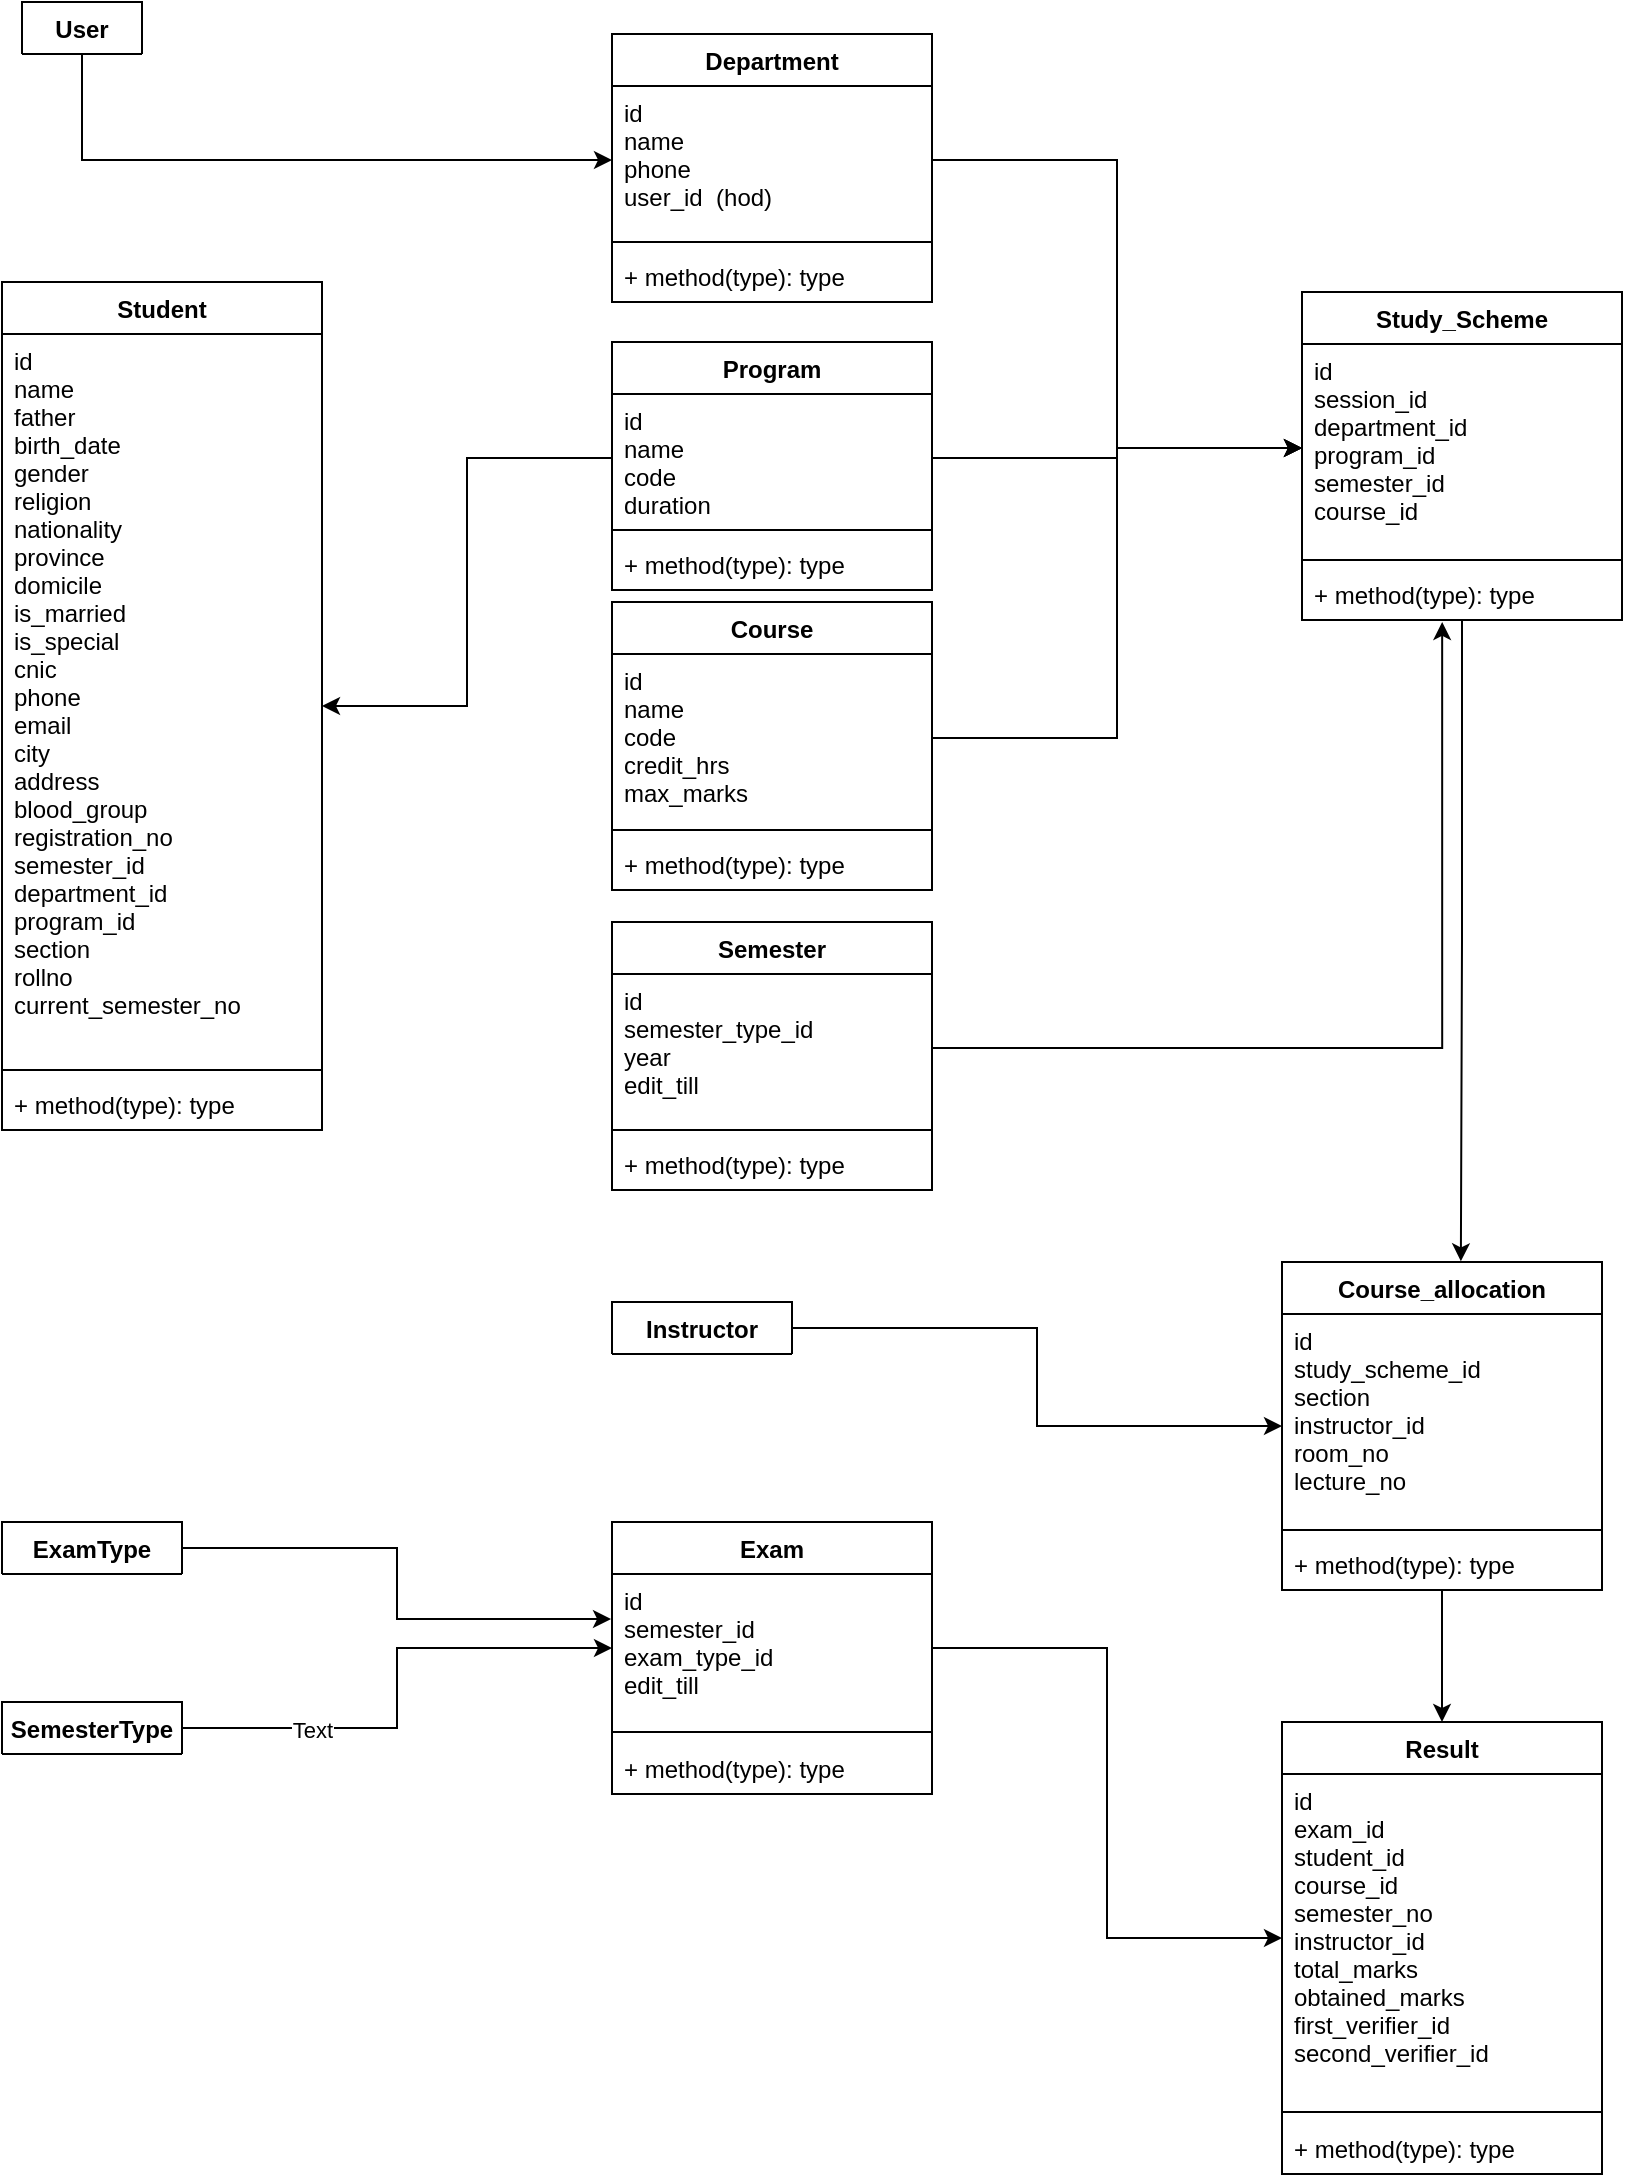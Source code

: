 <mxfile version="16.5.1" type="device"><diagram id="hwj4BJxnEExHwpKaLfDj" name="Page-1"><mxGraphModel dx="782" dy="1639" grid="1" gridSize="10" guides="1" tooltips="1" connect="1" arrows="1" fold="1" page="1" pageScale="1" pageWidth="850" pageHeight="1100" math="0" shadow="0"><root><mxCell id="0"/><mxCell id="1" parent="0"/><mxCell id="mYyRvRIFbUzqoPdbYUCd-1" value="Student" style="swimlane;fontStyle=1;align=center;verticalAlign=top;childLayout=stackLayout;horizontal=1;startSize=26;horizontalStack=0;resizeParent=1;resizeParentMax=0;resizeLast=0;collapsible=1;marginBottom=0;" parent="1" vertex="1"><mxGeometry x="40" y="-740" width="160" height="424" as="geometry"/></mxCell><mxCell id="mYyRvRIFbUzqoPdbYUCd-2" value="id&#10;name&#10;father&#10;birth_date&#10;gender&#10;religion&#10;nationality&#10;province&#10;domicile&#10;is_married&#10;is_special&#10;cnic&#10;phone&#10;email&#10;city&#10;address&#10;blood_group&#10;registration_no&#10;semester_id&#10;department_id&#10;program_id&#10;section&#10;rollno&#10;current_semester_no&#10;" style="text;strokeColor=none;fillColor=none;align=left;verticalAlign=top;spacingLeft=4;spacingRight=4;overflow=hidden;rotatable=0;points=[[0,0.5],[1,0.5]];portConstraint=eastwest;" parent="mYyRvRIFbUzqoPdbYUCd-1" vertex="1"><mxGeometry y="26" width="160" height="364" as="geometry"/></mxCell><mxCell id="mYyRvRIFbUzqoPdbYUCd-3" value="" style="line;strokeWidth=1;fillColor=none;align=left;verticalAlign=middle;spacingTop=-1;spacingLeft=3;spacingRight=3;rotatable=0;labelPosition=right;points=[];portConstraint=eastwest;" parent="mYyRvRIFbUzqoPdbYUCd-1" vertex="1"><mxGeometry y="390" width="160" height="8" as="geometry"/></mxCell><mxCell id="mYyRvRIFbUzqoPdbYUCd-4" value="+ method(type): type" style="text;strokeColor=none;fillColor=none;align=left;verticalAlign=top;spacingLeft=4;spacingRight=4;overflow=hidden;rotatable=0;points=[[0,0.5],[1,0.5]];portConstraint=eastwest;" parent="mYyRvRIFbUzqoPdbYUCd-1" vertex="1"><mxGeometry y="398" width="160" height="26" as="geometry"/></mxCell><mxCell id="mYyRvRIFbUzqoPdbYUCd-5" value="Course" style="swimlane;fontStyle=1;align=center;verticalAlign=top;childLayout=stackLayout;horizontal=1;startSize=26;horizontalStack=0;resizeParent=1;resizeParentMax=0;resizeLast=0;collapsible=1;marginBottom=0;" parent="1" vertex="1"><mxGeometry x="345" y="-580" width="160" height="144" as="geometry"><mxRectangle x="345" y="-580" width="70" height="26" as="alternateBounds"/></mxGeometry></mxCell><mxCell id="mYyRvRIFbUzqoPdbYUCd-6" value="id&#10;name&#10;code&#10;credit_hrs&#10;max_marks&#10;" style="text;strokeColor=none;fillColor=none;align=left;verticalAlign=top;spacingLeft=4;spacingRight=4;overflow=hidden;rotatable=0;points=[[0,0.5],[1,0.5]];portConstraint=eastwest;" parent="mYyRvRIFbUzqoPdbYUCd-5" vertex="1"><mxGeometry y="26" width="160" height="84" as="geometry"/></mxCell><mxCell id="mYyRvRIFbUzqoPdbYUCd-7" value="" style="line;strokeWidth=1;fillColor=none;align=left;verticalAlign=middle;spacingTop=-1;spacingLeft=3;spacingRight=3;rotatable=0;labelPosition=right;points=[];portConstraint=eastwest;" parent="mYyRvRIFbUzqoPdbYUCd-5" vertex="1"><mxGeometry y="110" width="160" height="8" as="geometry"/></mxCell><mxCell id="mYyRvRIFbUzqoPdbYUCd-8" value="+ method(type): type" style="text;strokeColor=none;fillColor=none;align=left;verticalAlign=top;spacingLeft=4;spacingRight=4;overflow=hidden;rotatable=0;points=[[0,0.5],[1,0.5]];portConstraint=eastwest;" parent="mYyRvRIFbUzqoPdbYUCd-5" vertex="1"><mxGeometry y="118" width="160" height="26" as="geometry"/></mxCell><mxCell id="mYyRvRIFbUzqoPdbYUCd-9" value="Program" style="swimlane;fontStyle=1;align=center;verticalAlign=top;childLayout=stackLayout;horizontal=1;startSize=26;horizontalStack=0;resizeParent=1;resizeParentMax=0;resizeLast=0;collapsible=1;marginBottom=0;" parent="1" vertex="1"><mxGeometry x="345" y="-710" width="160" height="124" as="geometry"><mxRectangle x="345" y="-710" width="80" height="26" as="alternateBounds"/></mxGeometry></mxCell><mxCell id="mYyRvRIFbUzqoPdbYUCd-10" value="id&#10;name&#10;code&#10;duration &#10;&#10;" style="text;strokeColor=none;fillColor=none;align=left;verticalAlign=top;spacingLeft=4;spacingRight=4;overflow=hidden;rotatable=0;points=[[0,0.5],[1,0.5]];portConstraint=eastwest;" parent="mYyRvRIFbUzqoPdbYUCd-9" vertex="1"><mxGeometry y="26" width="160" height="64" as="geometry"/></mxCell><mxCell id="mYyRvRIFbUzqoPdbYUCd-11" value="" style="line;strokeWidth=1;fillColor=none;align=left;verticalAlign=middle;spacingTop=-1;spacingLeft=3;spacingRight=3;rotatable=0;labelPosition=right;points=[];portConstraint=eastwest;" parent="mYyRvRIFbUzqoPdbYUCd-9" vertex="1"><mxGeometry y="90" width="160" height="8" as="geometry"/></mxCell><mxCell id="mYyRvRIFbUzqoPdbYUCd-12" value="+ method(type): type" style="text;strokeColor=none;fillColor=none;align=left;verticalAlign=top;spacingLeft=4;spacingRight=4;overflow=hidden;rotatable=0;points=[[0,0.5],[1,0.5]];portConstraint=eastwest;" parent="mYyRvRIFbUzqoPdbYUCd-9" vertex="1"><mxGeometry y="98" width="160" height="26" as="geometry"/></mxCell><mxCell id="mYyRvRIFbUzqoPdbYUCd-13" value="Semester" style="swimlane;fontStyle=1;align=center;verticalAlign=top;childLayout=stackLayout;horizontal=1;startSize=26;horizontalStack=0;resizeParent=1;resizeParentMax=0;resizeLast=0;collapsible=1;marginBottom=0;" parent="1" vertex="1"><mxGeometry x="345" y="-420" width="160" height="134" as="geometry"/></mxCell><mxCell id="mYyRvRIFbUzqoPdbYUCd-14" value="id&#10;semester_type_id&#10;year&#10;edit_till" style="text;strokeColor=none;fillColor=none;align=left;verticalAlign=top;spacingLeft=4;spacingRight=4;overflow=hidden;rotatable=0;points=[[0,0.5],[1,0.5]];portConstraint=eastwest;" parent="mYyRvRIFbUzqoPdbYUCd-13" vertex="1"><mxGeometry y="26" width="160" height="74" as="geometry"/></mxCell><mxCell id="mYyRvRIFbUzqoPdbYUCd-15" value="" style="line;strokeWidth=1;fillColor=none;align=left;verticalAlign=middle;spacingTop=-1;spacingLeft=3;spacingRight=3;rotatable=0;labelPosition=right;points=[];portConstraint=eastwest;" parent="mYyRvRIFbUzqoPdbYUCd-13" vertex="1"><mxGeometry y="100" width="160" height="8" as="geometry"/></mxCell><mxCell id="mYyRvRIFbUzqoPdbYUCd-16" value="+ method(type): type" style="text;strokeColor=none;fillColor=none;align=left;verticalAlign=top;spacingLeft=4;spacingRight=4;overflow=hidden;rotatable=0;points=[[0,0.5],[1,0.5]];portConstraint=eastwest;" parent="mYyRvRIFbUzqoPdbYUCd-13" vertex="1"><mxGeometry y="108" width="160" height="26" as="geometry"/></mxCell><mxCell id="REiJz7-zz85J-EF6ZOLV-11" style="edgeStyle=orthogonalEdgeStyle;rounded=0;orthogonalLoop=1;jettySize=auto;html=1;entryX=0.559;entryY=-0.002;entryDx=0;entryDy=0;entryPerimeter=0;" parent="1" source="mYyRvRIFbUzqoPdbYUCd-17" target="mYyRvRIFbUzqoPdbYUCd-21" edge="1"><mxGeometry relative="1" as="geometry"/></mxCell><mxCell id="mYyRvRIFbUzqoPdbYUCd-17" value="Study_Scheme" style="swimlane;fontStyle=1;align=center;verticalAlign=top;childLayout=stackLayout;horizontal=1;startSize=26;horizontalStack=0;resizeParent=1;resizeParentMax=0;resizeLast=0;collapsible=1;marginBottom=0;" parent="1" vertex="1"><mxGeometry x="690" y="-735" width="160" height="164" as="geometry"/></mxCell><mxCell id="mYyRvRIFbUzqoPdbYUCd-18" value="id&#10;session_id&#10;department_id&#10;program_id&#10;semester_id&#10;course_id" style="text;strokeColor=none;fillColor=none;align=left;verticalAlign=top;spacingLeft=4;spacingRight=4;overflow=hidden;rotatable=0;points=[[0,0.5],[1,0.5]];portConstraint=eastwest;" parent="mYyRvRIFbUzqoPdbYUCd-17" vertex="1"><mxGeometry y="26" width="160" height="104" as="geometry"/></mxCell><mxCell id="mYyRvRIFbUzqoPdbYUCd-19" value="" style="line;strokeWidth=1;fillColor=none;align=left;verticalAlign=middle;spacingTop=-1;spacingLeft=3;spacingRight=3;rotatable=0;labelPosition=right;points=[];portConstraint=eastwest;" parent="mYyRvRIFbUzqoPdbYUCd-17" vertex="1"><mxGeometry y="130" width="160" height="8" as="geometry"/></mxCell><mxCell id="mYyRvRIFbUzqoPdbYUCd-20" value="+ method(type): type" style="text;strokeColor=none;fillColor=none;align=left;verticalAlign=top;spacingLeft=4;spacingRight=4;overflow=hidden;rotatable=0;points=[[0,0.5],[1,0.5]];portConstraint=eastwest;" parent="mYyRvRIFbUzqoPdbYUCd-17" vertex="1"><mxGeometry y="138" width="160" height="26" as="geometry"/></mxCell><mxCell id="REiJz7-zz85J-EF6ZOLV-34" value="" style="edgeStyle=orthogonalEdgeStyle;rounded=0;orthogonalLoop=1;jettySize=auto;html=1;" parent="1" source="mYyRvRIFbUzqoPdbYUCd-21" target="REiJz7-zz85J-EF6ZOLV-29" edge="1"><mxGeometry relative="1" as="geometry"/></mxCell><mxCell id="mYyRvRIFbUzqoPdbYUCd-21" value="Course_allocation" style="swimlane;fontStyle=1;align=center;verticalAlign=top;childLayout=stackLayout;horizontal=1;startSize=26;horizontalStack=0;resizeParent=1;resizeParentMax=0;resizeLast=0;collapsible=1;marginBottom=0;" parent="1" vertex="1"><mxGeometry x="680" y="-250" width="160" height="164" as="geometry"/></mxCell><mxCell id="mYyRvRIFbUzqoPdbYUCd-22" value="id&#10;study_scheme_id&#10;section&#10;instructor_id&#10;room_no&#10;lecture_no" style="text;strokeColor=none;fillColor=none;align=left;verticalAlign=top;spacingLeft=4;spacingRight=4;overflow=hidden;rotatable=0;points=[[0,0.5],[1,0.5]];portConstraint=eastwest;" parent="mYyRvRIFbUzqoPdbYUCd-21" vertex="1"><mxGeometry y="26" width="160" height="104" as="geometry"/></mxCell><mxCell id="mYyRvRIFbUzqoPdbYUCd-23" value="" style="line;strokeWidth=1;fillColor=none;align=left;verticalAlign=middle;spacingTop=-1;spacingLeft=3;spacingRight=3;rotatable=0;labelPosition=right;points=[];portConstraint=eastwest;" parent="mYyRvRIFbUzqoPdbYUCd-21" vertex="1"><mxGeometry y="130" width="160" height="8" as="geometry"/></mxCell><mxCell id="mYyRvRIFbUzqoPdbYUCd-24" value="+ method(type): type" style="text;strokeColor=none;fillColor=none;align=left;verticalAlign=top;spacingLeft=4;spacingRight=4;overflow=hidden;rotatable=0;points=[[0,0.5],[1,0.5]];portConstraint=eastwest;" parent="mYyRvRIFbUzqoPdbYUCd-21" vertex="1"><mxGeometry y="138" width="160" height="26" as="geometry"/></mxCell><mxCell id="ZGPBYdJP6DF6mqhrDr6j-1" value="Department" style="swimlane;fontStyle=1;align=center;verticalAlign=top;childLayout=stackLayout;horizontal=1;startSize=26;horizontalStack=0;resizeParent=1;resizeParentMax=0;resizeLast=0;collapsible=1;marginBottom=0;" parent="1" vertex="1"><mxGeometry x="345" y="-864" width="160" height="134" as="geometry"/></mxCell><mxCell id="ZGPBYdJP6DF6mqhrDr6j-2" value="id&#10;name&#10;phone&#10;user_id  (hod)" style="text;strokeColor=none;fillColor=none;align=left;verticalAlign=top;spacingLeft=4;spacingRight=4;overflow=hidden;rotatable=0;points=[[0,0.5],[1,0.5]];portConstraint=eastwest;" parent="ZGPBYdJP6DF6mqhrDr6j-1" vertex="1"><mxGeometry y="26" width="160" height="74" as="geometry"/></mxCell><mxCell id="ZGPBYdJP6DF6mqhrDr6j-3" value="" style="line;strokeWidth=1;fillColor=none;align=left;verticalAlign=middle;spacingTop=-1;spacingLeft=3;spacingRight=3;rotatable=0;labelPosition=right;points=[];portConstraint=eastwest;" parent="ZGPBYdJP6DF6mqhrDr6j-1" vertex="1"><mxGeometry y="100" width="160" height="8" as="geometry"/></mxCell><mxCell id="ZGPBYdJP6DF6mqhrDr6j-4" value="+ method(type): type" style="text;strokeColor=none;fillColor=none;align=left;verticalAlign=top;spacingLeft=4;spacingRight=4;overflow=hidden;rotatable=0;points=[[0,0.5],[1,0.5]];portConstraint=eastwest;" parent="ZGPBYdJP6DF6mqhrDr6j-1" vertex="1"><mxGeometry y="108" width="160" height="26" as="geometry"/></mxCell><mxCell id="REiJz7-zz85J-EF6ZOLV-5" style="edgeStyle=orthogonalEdgeStyle;rounded=0;orthogonalLoop=1;jettySize=auto;html=1;" parent="1" source="REiJz7-zz85J-EF6ZOLV-1" target="ZGPBYdJP6DF6mqhrDr6j-2" edge="1"><mxGeometry relative="1" as="geometry"/></mxCell><mxCell id="REiJz7-zz85J-EF6ZOLV-1" value="User" style="swimlane;fontStyle=1;align=center;verticalAlign=top;childLayout=stackLayout;horizontal=1;startSize=26;horizontalStack=0;resizeParent=1;resizeParentMax=0;resizeLast=0;collapsible=1;marginBottom=0;" parent="1" vertex="1" collapsed="1"><mxGeometry x="50" y="-880" width="60" height="26" as="geometry"><mxRectangle x="80" y="-730" width="160" height="174" as="alternateBounds"/></mxGeometry></mxCell><mxCell id="REiJz7-zz85J-EF6ZOLV-2" value="id&#10;name&#10;email&#10;password&#10;email_verified_at&#10;phone&#10;status" style="text;strokeColor=none;fillColor=none;align=left;verticalAlign=top;spacingLeft=4;spacingRight=4;overflow=hidden;rotatable=0;points=[[0,0.5],[1,0.5]];portConstraint=eastwest;" parent="REiJz7-zz85J-EF6ZOLV-1" vertex="1"><mxGeometry y="26" width="160" height="114" as="geometry"/></mxCell><mxCell id="REiJz7-zz85J-EF6ZOLV-3" value="" style="line;strokeWidth=1;fillColor=none;align=left;verticalAlign=middle;spacingTop=-1;spacingLeft=3;spacingRight=3;rotatable=0;labelPosition=right;points=[];portConstraint=eastwest;" parent="REiJz7-zz85J-EF6ZOLV-1" vertex="1"><mxGeometry y="140" width="160" height="8" as="geometry"/></mxCell><mxCell id="REiJz7-zz85J-EF6ZOLV-4" value="+ method(type): type" style="text;strokeColor=none;fillColor=none;align=left;verticalAlign=top;spacingLeft=4;spacingRight=4;overflow=hidden;rotatable=0;points=[[0,0.5],[1,0.5]];portConstraint=eastwest;" parent="REiJz7-zz85J-EF6ZOLV-1" vertex="1"><mxGeometry y="148" width="160" height="26" as="geometry"/></mxCell><mxCell id="REiJz7-zz85J-EF6ZOLV-6" style="edgeStyle=orthogonalEdgeStyle;rounded=0;orthogonalLoop=1;jettySize=auto;html=1;" parent="1" source="ZGPBYdJP6DF6mqhrDr6j-2" target="mYyRvRIFbUzqoPdbYUCd-18" edge="1"><mxGeometry relative="1" as="geometry"><mxPoint x="650" y="-630" as="targetPoint"/></mxGeometry></mxCell><mxCell id="REiJz7-zz85J-EF6ZOLV-7" style="edgeStyle=orthogonalEdgeStyle;rounded=0;orthogonalLoop=1;jettySize=auto;html=1;" parent="1" source="mYyRvRIFbUzqoPdbYUCd-10" target="mYyRvRIFbUzqoPdbYUCd-18" edge="1"><mxGeometry relative="1" as="geometry"/></mxCell><mxCell id="REiJz7-zz85J-EF6ZOLV-8" style="edgeStyle=orthogonalEdgeStyle;rounded=0;orthogonalLoop=1;jettySize=auto;html=1;" parent="1" source="mYyRvRIFbUzqoPdbYUCd-6" target="mYyRvRIFbUzqoPdbYUCd-18" edge="1"><mxGeometry relative="1" as="geometry"/></mxCell><mxCell id="REiJz7-zz85J-EF6ZOLV-9" style="edgeStyle=orthogonalEdgeStyle;rounded=0;orthogonalLoop=1;jettySize=auto;html=1;entryX=0.438;entryY=1.038;entryDx=0;entryDy=0;entryPerimeter=0;" parent="1" source="mYyRvRIFbUzqoPdbYUCd-14" target="mYyRvRIFbUzqoPdbYUCd-20" edge="1"><mxGeometry relative="1" as="geometry"/></mxCell><mxCell id="REiJz7-zz85J-EF6ZOLV-10" style="edgeStyle=orthogonalEdgeStyle;rounded=0;orthogonalLoop=1;jettySize=auto;html=1;entryX=0;entryY=0.5;entryDx=0;entryDy=0;" parent="1" source="mYyRvRIFbUzqoPdbYUCd-26" target="mYyRvRIFbUzqoPdbYUCd-21" edge="1"><mxGeometry relative="1" as="geometry"/></mxCell><mxCell id="REiJz7-zz85J-EF6ZOLV-12" style="edgeStyle=orthogonalEdgeStyle;rounded=0;orthogonalLoop=1;jettySize=auto;html=1;" parent="1" source="mYyRvRIFbUzqoPdbYUCd-10" target="mYyRvRIFbUzqoPdbYUCd-1" edge="1"><mxGeometry relative="1" as="geometry"><mxPoint x="130" y="-560" as="targetPoint"/></mxGeometry></mxCell><mxCell id="REiJz7-zz85J-EF6ZOLV-15" value="Exam" style="swimlane;fontStyle=1;align=center;verticalAlign=top;childLayout=stackLayout;horizontal=1;startSize=26;horizontalStack=0;resizeParent=1;resizeParentMax=0;resizeLast=0;collapsible=1;marginBottom=0;" parent="1" vertex="1"><mxGeometry x="345" y="-120" width="160" height="136" as="geometry"><mxRectangle x="345" y="-120" width="90" height="26" as="alternateBounds"/></mxGeometry></mxCell><mxCell id="REiJz7-zz85J-EF6ZOLV-16" value="id&#10;semester_id&#10;exam_type_id&#10;edit_till&#10;" style="text;strokeColor=none;fillColor=none;align=left;verticalAlign=top;spacingLeft=4;spacingRight=4;overflow=hidden;rotatable=0;points=[[0,0.5],[1,0.5]];portConstraint=eastwest;" parent="REiJz7-zz85J-EF6ZOLV-15" vertex="1"><mxGeometry y="26" width="160" height="74" as="geometry"/></mxCell><mxCell id="REiJz7-zz85J-EF6ZOLV-17" value="" style="line;strokeWidth=1;fillColor=none;align=left;verticalAlign=middle;spacingTop=-1;spacingLeft=3;spacingRight=3;rotatable=0;labelPosition=right;points=[];portConstraint=eastwest;" parent="REiJz7-zz85J-EF6ZOLV-15" vertex="1"><mxGeometry y="100" width="160" height="10" as="geometry"/></mxCell><mxCell id="REiJz7-zz85J-EF6ZOLV-18" value="+ method(type): type" style="text;strokeColor=none;fillColor=none;align=left;verticalAlign=top;spacingLeft=4;spacingRight=4;overflow=hidden;rotatable=0;points=[[0,0.5],[1,0.5]];portConstraint=eastwest;" parent="REiJz7-zz85J-EF6ZOLV-15" vertex="1"><mxGeometry y="110" width="160" height="26" as="geometry"/></mxCell><mxCell id="REiJz7-zz85J-EF6ZOLV-28" style="edgeStyle=orthogonalEdgeStyle;rounded=0;orthogonalLoop=1;jettySize=auto;html=1;entryX=-0.003;entryY=0.304;entryDx=0;entryDy=0;entryPerimeter=0;" parent="1" source="REiJz7-zz85J-EF6ZOLV-19" target="REiJz7-zz85J-EF6ZOLV-16" edge="1"><mxGeometry relative="1" as="geometry"/></mxCell><mxCell id="REiJz7-zz85J-EF6ZOLV-19" value="ExamType" style="swimlane;fontStyle=1;align=center;verticalAlign=top;childLayout=stackLayout;horizontal=1;startSize=26;horizontalStack=0;resizeParent=1;resizeParentMax=0;resizeLast=0;collapsible=1;marginBottom=0;" parent="1" vertex="1" collapsed="1"><mxGeometry x="40" y="-120" width="90" height="26" as="geometry"><mxRectangle x="40" y="-210" width="160" height="106" as="alternateBounds"/></mxGeometry></mxCell><mxCell id="REiJz7-zz85J-EF6ZOLV-20" value="id&#10;name&#10;&#10;" style="text;strokeColor=none;fillColor=none;align=left;verticalAlign=top;spacingLeft=4;spacingRight=4;overflow=hidden;rotatable=0;points=[[0,0.5],[1,0.5]];portConstraint=eastwest;" parent="REiJz7-zz85J-EF6ZOLV-19" vertex="1"><mxGeometry y="26" width="160" height="44" as="geometry"/></mxCell><mxCell id="REiJz7-zz85J-EF6ZOLV-21" value="" style="line;strokeWidth=1;fillColor=none;align=left;verticalAlign=middle;spacingTop=-1;spacingLeft=3;spacingRight=3;rotatable=0;labelPosition=right;points=[];portConstraint=eastwest;" parent="REiJz7-zz85J-EF6ZOLV-19" vertex="1"><mxGeometry y="70" width="160" height="10" as="geometry"/></mxCell><mxCell id="REiJz7-zz85J-EF6ZOLV-22" value="+ method(type): type" style="text;strokeColor=none;fillColor=none;align=left;verticalAlign=top;spacingLeft=4;spacingRight=4;overflow=hidden;rotatable=0;points=[[0,0.5],[1,0.5]];portConstraint=eastwest;" parent="REiJz7-zz85J-EF6ZOLV-19" vertex="1"><mxGeometry y="80" width="160" height="26" as="geometry"/></mxCell><mxCell id="REiJz7-zz85J-EF6ZOLV-27" style="edgeStyle=orthogonalEdgeStyle;rounded=0;orthogonalLoop=1;jettySize=auto;html=1;entryX=0;entryY=0.5;entryDx=0;entryDy=0;" parent="1" source="REiJz7-zz85J-EF6ZOLV-23" target="REiJz7-zz85J-EF6ZOLV-16" edge="1"><mxGeometry relative="1" as="geometry"/></mxCell><mxCell id="UB3oLFv7RLjZBjuJCuit-1" value="Text" style="edgeLabel;html=1;align=center;verticalAlign=middle;resizable=0;points=[];" vertex="1" connectable="0" parent="REiJz7-zz85J-EF6ZOLV-27"><mxGeometry x="-0.49" relative="1" as="geometry"><mxPoint y="1" as="offset"/></mxGeometry></mxCell><mxCell id="REiJz7-zz85J-EF6ZOLV-23" value="SemesterType" style="swimlane;fontStyle=1;align=center;verticalAlign=top;childLayout=stackLayout;horizontal=1;startSize=26;horizontalStack=0;resizeParent=1;resizeParentMax=0;resizeLast=0;collapsible=1;marginBottom=0;" parent="1" vertex="1" collapsed="1"><mxGeometry x="40" y="-30" width="90" height="26" as="geometry"><mxRectangle x="40" y="-130" width="160" height="106" as="alternateBounds"/></mxGeometry></mxCell><mxCell id="REiJz7-zz85J-EF6ZOLV-24" value="id&#10;name&#10;&#10;" style="text;strokeColor=none;fillColor=none;align=left;verticalAlign=top;spacingLeft=4;spacingRight=4;overflow=hidden;rotatable=0;points=[[0,0.5],[1,0.5]];portConstraint=eastwest;" parent="REiJz7-zz85J-EF6ZOLV-23" vertex="1"><mxGeometry y="26" width="160" height="44" as="geometry"/></mxCell><mxCell id="REiJz7-zz85J-EF6ZOLV-25" value="" style="line;strokeWidth=1;fillColor=none;align=left;verticalAlign=middle;spacingTop=-1;spacingLeft=3;spacingRight=3;rotatable=0;labelPosition=right;points=[];portConstraint=eastwest;" parent="REiJz7-zz85J-EF6ZOLV-23" vertex="1"><mxGeometry y="70" width="160" height="10" as="geometry"/></mxCell><mxCell id="REiJz7-zz85J-EF6ZOLV-26" value="+ method(type): type" style="text;strokeColor=none;fillColor=none;align=left;verticalAlign=top;spacingLeft=4;spacingRight=4;overflow=hidden;rotatable=0;points=[[0,0.5],[1,0.5]];portConstraint=eastwest;" parent="REiJz7-zz85J-EF6ZOLV-23" vertex="1"><mxGeometry y="80" width="160" height="26" as="geometry"/></mxCell><mxCell id="REiJz7-zz85J-EF6ZOLV-29" value="Result" style="swimlane;fontStyle=1;align=center;verticalAlign=top;childLayout=stackLayout;horizontal=1;startSize=26;horizontalStack=0;resizeParent=1;resizeParentMax=0;resizeLast=0;collapsible=1;marginBottom=0;" parent="1" vertex="1"><mxGeometry x="680" y="-20" width="160" height="226" as="geometry"><mxRectangle x="345" y="-120" width="90" height="26" as="alternateBounds"/></mxGeometry></mxCell><mxCell id="REiJz7-zz85J-EF6ZOLV-30" value="id&#10;exam_id&#10;student_id&#10;course_id&#10;semester_no&#10;instructor_id&#10;total_marks&#10;obtained_marks&#10;first_verifier_id&#10;second_verifier_id" style="text;strokeColor=none;fillColor=none;align=left;verticalAlign=top;spacingLeft=4;spacingRight=4;overflow=hidden;rotatable=0;points=[[0,0.5],[1,0.5]];portConstraint=eastwest;" parent="REiJz7-zz85J-EF6ZOLV-29" vertex="1"><mxGeometry y="26" width="160" height="164" as="geometry"/></mxCell><mxCell id="REiJz7-zz85J-EF6ZOLV-31" value="" style="line;strokeWidth=1;fillColor=none;align=left;verticalAlign=middle;spacingTop=-1;spacingLeft=3;spacingRight=3;rotatable=0;labelPosition=right;points=[];portConstraint=eastwest;" parent="REiJz7-zz85J-EF6ZOLV-29" vertex="1"><mxGeometry y="190" width="160" height="10" as="geometry"/></mxCell><mxCell id="REiJz7-zz85J-EF6ZOLV-32" value="+ method(type): type" style="text;strokeColor=none;fillColor=none;align=left;verticalAlign=top;spacingLeft=4;spacingRight=4;overflow=hidden;rotatable=0;points=[[0,0.5],[1,0.5]];portConstraint=eastwest;" parent="REiJz7-zz85J-EF6ZOLV-29" vertex="1"><mxGeometry y="200" width="160" height="26" as="geometry"/></mxCell><mxCell id="REiJz7-zz85J-EF6ZOLV-33" style="edgeStyle=orthogonalEdgeStyle;rounded=0;orthogonalLoop=1;jettySize=auto;html=1;" parent="1" source="REiJz7-zz85J-EF6ZOLV-16" target="REiJz7-zz85J-EF6ZOLV-30" edge="1"><mxGeometry relative="1" as="geometry"/></mxCell><mxCell id="mYyRvRIFbUzqoPdbYUCd-25" value="Instructor" style="swimlane;fontStyle=1;align=center;verticalAlign=top;childLayout=stackLayout;horizontal=1;startSize=26;horizontalStack=0;resizeParent=1;resizeParentMax=0;resizeLast=0;collapsible=1;marginBottom=0;" parent="1" vertex="1" collapsed="1"><mxGeometry x="345" y="-230" width="90" height="26" as="geometry"><mxRectangle x="185" y="-360" width="160" height="366" as="alternateBounds"/></mxGeometry></mxCell><mxCell id="mYyRvRIFbUzqoPdbYUCd-26" value="id&#10;user_id&#10;department_id&#10;name&#10;father&#10;dob&#10;gender&#10;religion&#10;nationality&#10;province&#10;domicile&#10;is_married&#10;is_special&#10;designation&#10;cnic&#10;phone&#10;email&#10;city&#10;address&#10;blood_group&#10;specialization_id&#10;job_type&#10;salary&#10;&#10;" style="text;strokeColor=none;fillColor=none;align=left;verticalAlign=top;spacingLeft=4;spacingRight=4;overflow=hidden;rotatable=0;points=[[0,0.5],[1,0.5]];portConstraint=eastwest;" parent="mYyRvRIFbUzqoPdbYUCd-25" vertex="1"><mxGeometry y="26" width="160" height="304" as="geometry"/></mxCell><mxCell id="mYyRvRIFbUzqoPdbYUCd-27" value="" style="line;strokeWidth=1;fillColor=none;align=left;verticalAlign=middle;spacingTop=-1;spacingLeft=3;spacingRight=3;rotatable=0;labelPosition=right;points=[];portConstraint=eastwest;" parent="mYyRvRIFbUzqoPdbYUCd-25" vertex="1"><mxGeometry y="330" width="160" height="10" as="geometry"/></mxCell><mxCell id="mYyRvRIFbUzqoPdbYUCd-28" value="+ method(type): type" style="text;strokeColor=none;fillColor=none;align=left;verticalAlign=top;spacingLeft=4;spacingRight=4;overflow=hidden;rotatable=0;points=[[0,0.5],[1,0.5]];portConstraint=eastwest;" parent="mYyRvRIFbUzqoPdbYUCd-25" vertex="1"><mxGeometry y="340" width="160" height="26" as="geometry"/></mxCell></root></mxGraphModel></diagram></mxfile>